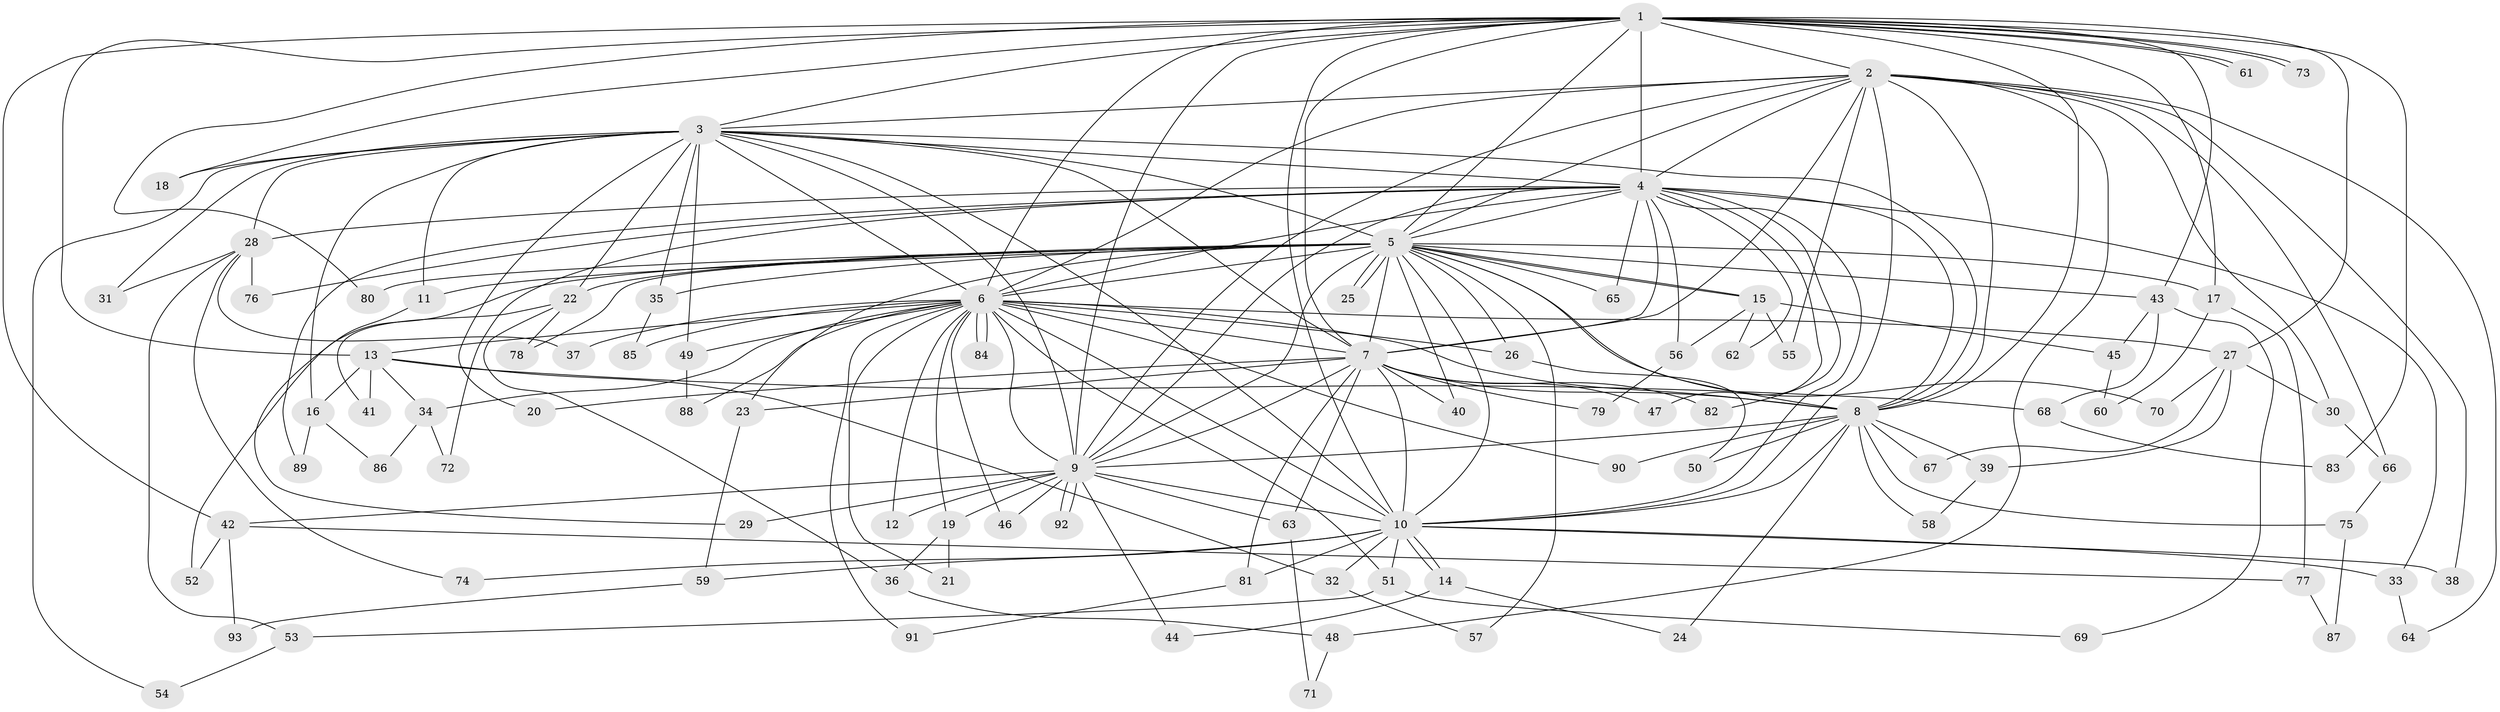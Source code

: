 // coarse degree distribution, {27: 0.015384615384615385, 17: 0.015384615384615385, 26: 0.015384615384615385, 15: 0.015384615384615385, 2: 0.4461538461538462, 1: 0.16923076923076924, 4: 0.07692307692307693, 3: 0.18461538461538463, 5: 0.046153846153846156, 7: 0.015384615384615385}
// Generated by graph-tools (version 1.1) at 2025/46/03/04/25 21:46:45]
// undirected, 93 vertices, 211 edges
graph export_dot {
graph [start="1"]
  node [color=gray90,style=filled];
  1;
  2;
  3;
  4;
  5;
  6;
  7;
  8;
  9;
  10;
  11;
  12;
  13;
  14;
  15;
  16;
  17;
  18;
  19;
  20;
  21;
  22;
  23;
  24;
  25;
  26;
  27;
  28;
  29;
  30;
  31;
  32;
  33;
  34;
  35;
  36;
  37;
  38;
  39;
  40;
  41;
  42;
  43;
  44;
  45;
  46;
  47;
  48;
  49;
  50;
  51;
  52;
  53;
  54;
  55;
  56;
  57;
  58;
  59;
  60;
  61;
  62;
  63;
  64;
  65;
  66;
  67;
  68;
  69;
  70;
  71;
  72;
  73;
  74;
  75;
  76;
  77;
  78;
  79;
  80;
  81;
  82;
  83;
  84;
  85;
  86;
  87;
  88;
  89;
  90;
  91;
  92;
  93;
  1 -- 2;
  1 -- 3;
  1 -- 4;
  1 -- 5;
  1 -- 6;
  1 -- 7;
  1 -- 8;
  1 -- 9;
  1 -- 10;
  1 -- 13;
  1 -- 17;
  1 -- 18;
  1 -- 27;
  1 -- 42;
  1 -- 43;
  1 -- 61;
  1 -- 61;
  1 -- 73;
  1 -- 73;
  1 -- 80;
  1 -- 83;
  2 -- 3;
  2 -- 4;
  2 -- 5;
  2 -- 6;
  2 -- 7;
  2 -- 8;
  2 -- 9;
  2 -- 10;
  2 -- 30;
  2 -- 38;
  2 -- 48;
  2 -- 55;
  2 -- 64;
  2 -- 66;
  3 -- 4;
  3 -- 5;
  3 -- 6;
  3 -- 7;
  3 -- 8;
  3 -- 9;
  3 -- 10;
  3 -- 11;
  3 -- 16;
  3 -- 18;
  3 -- 20;
  3 -- 22;
  3 -- 28;
  3 -- 31;
  3 -- 35;
  3 -- 49;
  3 -- 54;
  4 -- 5;
  4 -- 6;
  4 -- 7;
  4 -- 8;
  4 -- 9;
  4 -- 10;
  4 -- 28;
  4 -- 33;
  4 -- 47;
  4 -- 56;
  4 -- 62;
  4 -- 65;
  4 -- 72;
  4 -- 76;
  4 -- 82;
  4 -- 89;
  5 -- 6;
  5 -- 7;
  5 -- 8;
  5 -- 9;
  5 -- 10;
  5 -- 11;
  5 -- 15;
  5 -- 15;
  5 -- 17;
  5 -- 22;
  5 -- 23;
  5 -- 25;
  5 -- 25;
  5 -- 26;
  5 -- 35;
  5 -- 40;
  5 -- 43;
  5 -- 52;
  5 -- 57;
  5 -- 65;
  5 -- 70;
  5 -- 78;
  5 -- 80;
  6 -- 7;
  6 -- 8;
  6 -- 9;
  6 -- 10;
  6 -- 12;
  6 -- 13;
  6 -- 19;
  6 -- 21;
  6 -- 26;
  6 -- 27;
  6 -- 34;
  6 -- 37;
  6 -- 46;
  6 -- 49;
  6 -- 51;
  6 -- 84;
  6 -- 84;
  6 -- 85;
  6 -- 88;
  6 -- 90;
  6 -- 91;
  7 -- 8;
  7 -- 9;
  7 -- 10;
  7 -- 20;
  7 -- 23;
  7 -- 40;
  7 -- 47;
  7 -- 63;
  7 -- 79;
  7 -- 81;
  7 -- 82;
  8 -- 9;
  8 -- 10;
  8 -- 24;
  8 -- 39;
  8 -- 50;
  8 -- 58;
  8 -- 67;
  8 -- 75;
  8 -- 90;
  9 -- 10;
  9 -- 12;
  9 -- 19;
  9 -- 29;
  9 -- 42;
  9 -- 44;
  9 -- 46;
  9 -- 63;
  9 -- 92;
  9 -- 92;
  10 -- 14;
  10 -- 14;
  10 -- 32;
  10 -- 33;
  10 -- 38;
  10 -- 51;
  10 -- 59;
  10 -- 74;
  10 -- 81;
  11 -- 29;
  13 -- 16;
  13 -- 32;
  13 -- 34;
  13 -- 41;
  13 -- 68;
  14 -- 24;
  14 -- 44;
  15 -- 45;
  15 -- 55;
  15 -- 56;
  15 -- 62;
  16 -- 86;
  16 -- 89;
  17 -- 60;
  17 -- 77;
  19 -- 21;
  19 -- 36;
  22 -- 36;
  22 -- 41;
  22 -- 78;
  23 -- 59;
  26 -- 50;
  27 -- 30;
  27 -- 39;
  27 -- 67;
  27 -- 70;
  28 -- 31;
  28 -- 37;
  28 -- 53;
  28 -- 74;
  28 -- 76;
  30 -- 66;
  32 -- 57;
  33 -- 64;
  34 -- 72;
  34 -- 86;
  35 -- 85;
  36 -- 48;
  39 -- 58;
  42 -- 52;
  42 -- 77;
  42 -- 93;
  43 -- 45;
  43 -- 68;
  43 -- 69;
  45 -- 60;
  48 -- 71;
  49 -- 88;
  51 -- 53;
  51 -- 69;
  53 -- 54;
  56 -- 79;
  59 -- 93;
  63 -- 71;
  66 -- 75;
  68 -- 83;
  75 -- 87;
  77 -- 87;
  81 -- 91;
}

